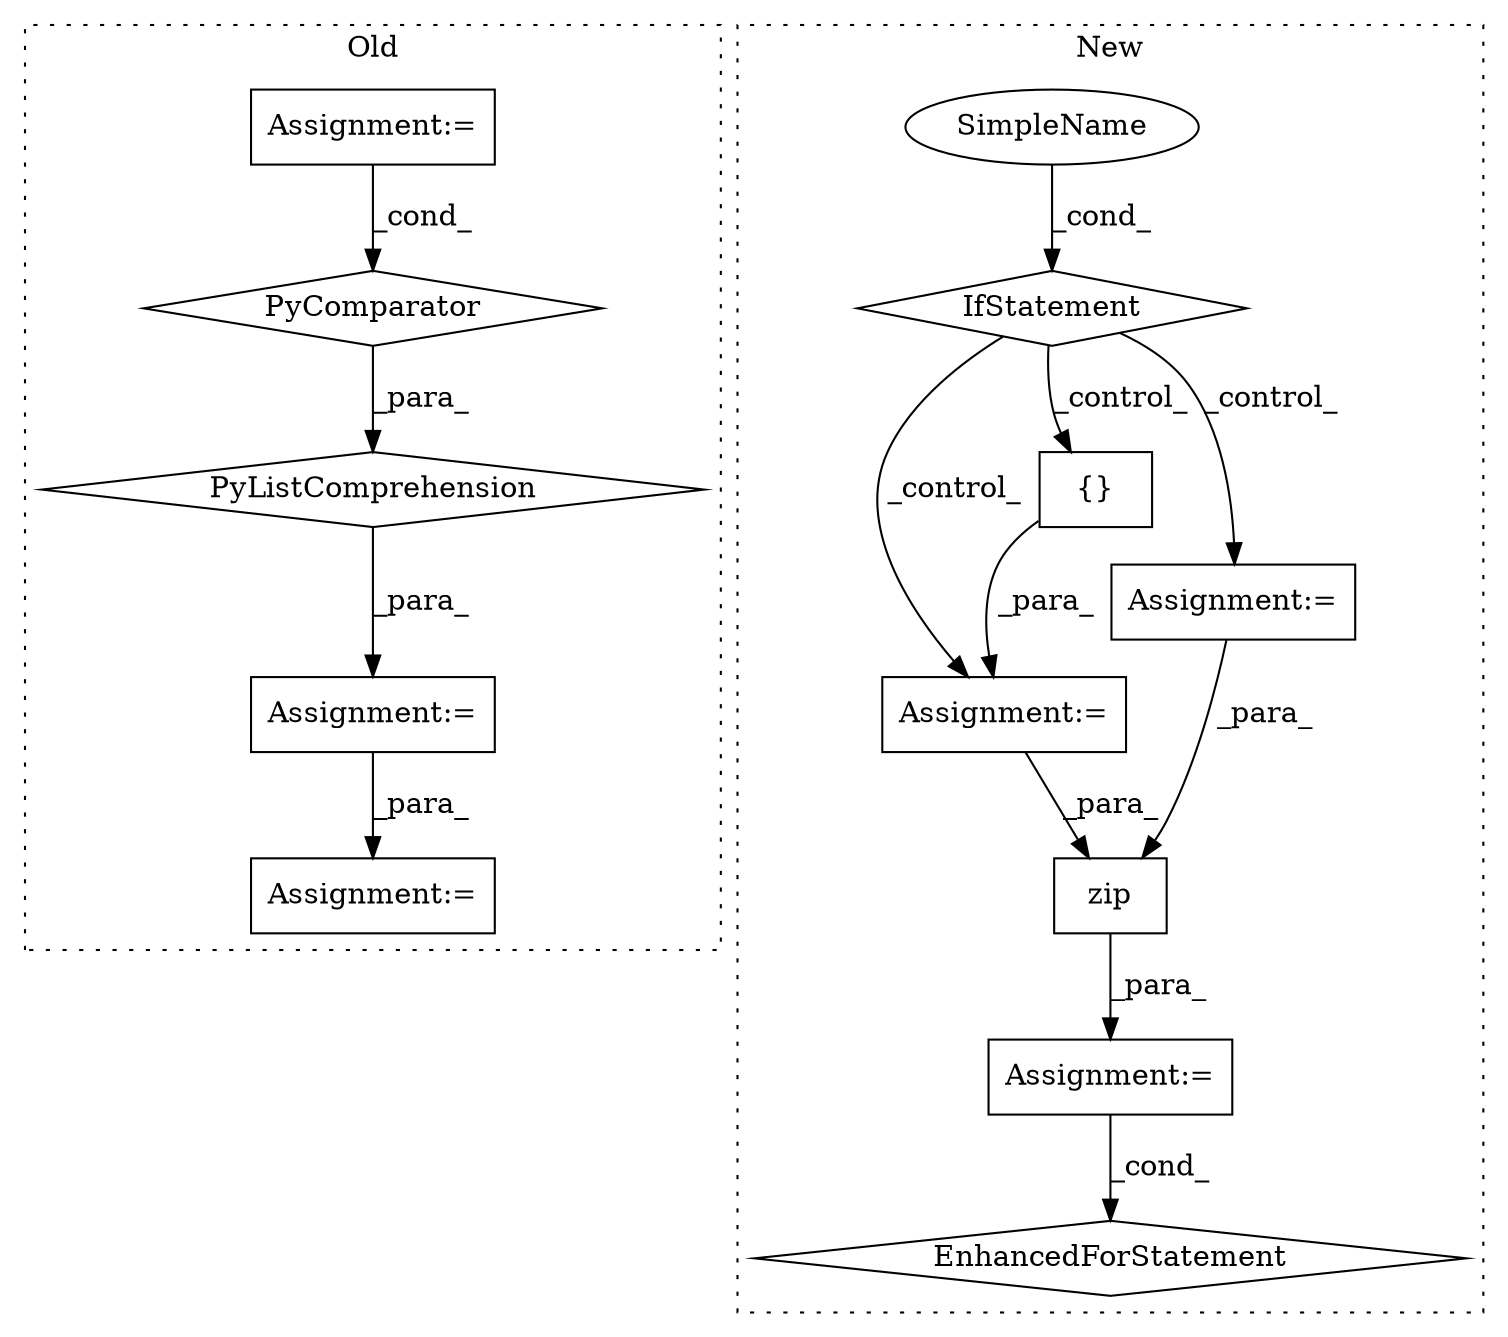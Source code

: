 digraph G {
subgraph cluster0 {
1 [label="PyComparator" a="113" s="8070" l="25" shape="diamond"];
3 [label="Assignment:=" a="7" s="8070" l="25" shape="box"];
5 [label="PyListComprehension" a="109" s="7909" l="194" shape="diamond"];
6 [label="Assignment:=" a="7" s="7893" l="16" shape="box"];
13 [label="Assignment:=" a="7" s="8117" l="1" shape="box"];
label = "Old";
style="dotted";
}
subgraph cluster1 {
2 [label="zip" a="32" s="8630,8652" l="4,1" shape="box"];
4 [label="Assignment:=" a="7" s="8549,8653" l="71,2" shape="box"];
7 [label="Assignment:=" a="7" s="8467" l="1" shape="box"];
8 [label="Assignment:=" a="7" s="8416" l="1" shape="box"];
9 [label="EnhancedForStatement" a="70" s="8549,8653" l="71,2" shape="diamond"];
10 [label="SimpleName" a="42" s="" l="" shape="ellipse"];
11 [label="IfStatement" a="25" s="8344,8399" l="4,2" shape="diamond"];
12 [label="{}" a="4" s="8491,8502" l="1,1" shape="box"];
label = "New";
style="dotted";
}
1 -> 5 [label="_para_"];
2 -> 4 [label="_para_"];
3 -> 1 [label="_cond_"];
4 -> 9 [label="_cond_"];
5 -> 6 [label="_para_"];
6 -> 13 [label="_para_"];
7 -> 2 [label="_para_"];
8 -> 2 [label="_para_"];
10 -> 11 [label="_cond_"];
11 -> 7 [label="_control_"];
11 -> 8 [label="_control_"];
11 -> 12 [label="_control_"];
12 -> 7 [label="_para_"];
}